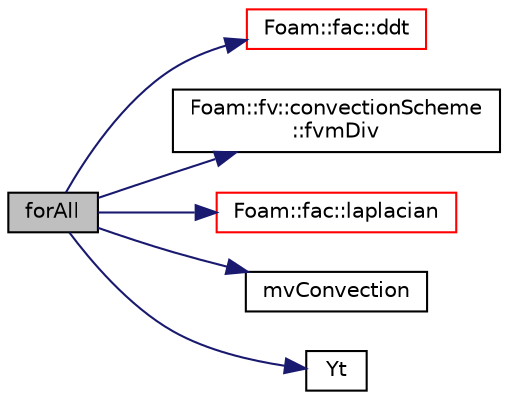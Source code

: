 digraph "forAll"
{
  bgcolor="transparent";
  edge [fontname="Helvetica",fontsize="10",labelfontname="Helvetica",labelfontsize="10"];
  node [fontname="Helvetica",fontsize="10",shape=record];
  rankdir="LR";
  Node1 [label="forAll",height=0.2,width=0.4,color="black", fillcolor="grey75", style="filled" fontcolor="black"];
  Node1 -> Node2 [color="midnightblue",fontsize="10",style="solid",fontname="Helvetica"];
  Node2 [label="Foam::fac::ddt",height=0.2,width=0.4,color="red",URL="$namespaceFoam_1_1fac.html#ab906b615a89d44a8ff9d112719f562fa"];
  Node1 -> Node3 [color="midnightblue",fontsize="10",style="solid",fontname="Helvetica"];
  Node3 [label="Foam::fv::convectionScheme\l::fvmDiv",height=0.2,width=0.4,color="black",URL="$classFoam_1_1fv_1_1convectionScheme.html#af11420f1d5edf990c0f8bda0093b0479"];
  Node1 -> Node4 [color="midnightblue",fontsize="10",style="solid",fontname="Helvetica"];
  Node4 [label="Foam::fac::laplacian",height=0.2,width=0.4,color="red",URL="$namespaceFoam_1_1fac.html#a483397626a01971d18ffbb3b39e12c1d"];
  Node1 -> Node5 [color="midnightblue",fontsize="10",style="solid",fontname="Helvetica"];
  Node5 [label="mvConvection",height=0.2,width=0.4,color="black",URL="$YEEqn_8H.html#a485ac6d8bab3756876f7dcf0087d72de"];
  Node1 -> Node6 [color="midnightblue",fontsize="10",style="solid",fontname="Helvetica"];
  Node6 [label="Yt",height=0.2,width=0.4,color="black",URL="$YEEqn_8H.html#a7746da0f0a93e9f860fcbe501c80f0d3"];
}
